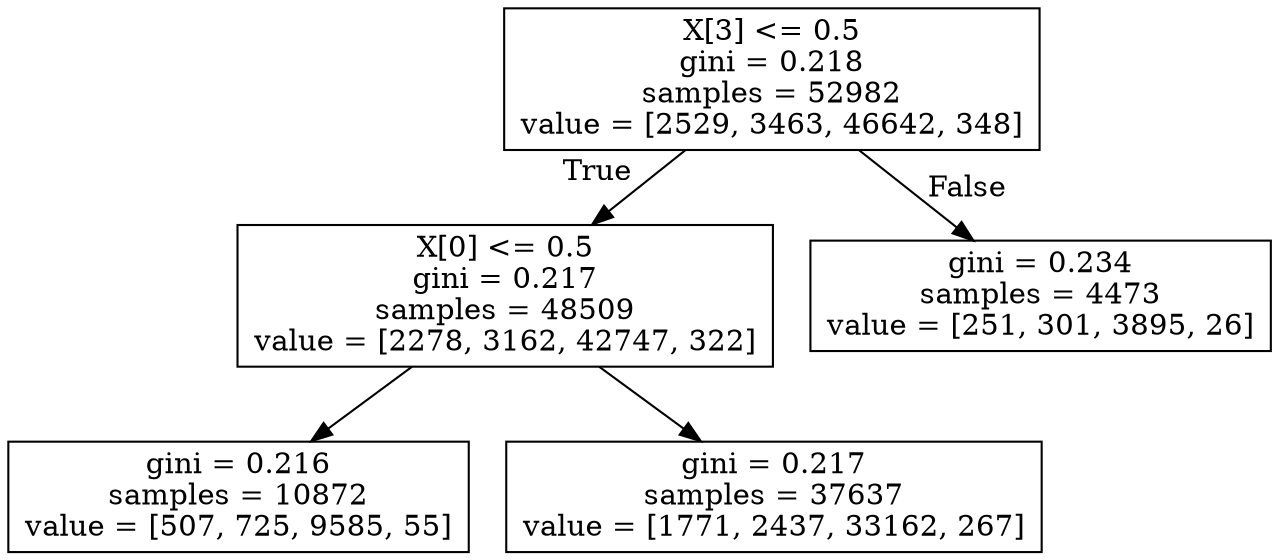 digraph Tree {
node [shape=box] ;
0 [label="X[3] <= 0.5\ngini = 0.218\nsamples = 52982\nvalue = [2529, 3463, 46642, 348]"] ;
1 [label="X[0] <= 0.5\ngini = 0.217\nsamples = 48509\nvalue = [2278, 3162, 42747, 322]"] ;
0 -> 1 [labeldistance=2.5, labelangle=45, headlabel="True"] ;
2 [label="gini = 0.216\nsamples = 10872\nvalue = [507, 725, 9585, 55]"] ;
1 -> 2 ;
3 [label="gini = 0.217\nsamples = 37637\nvalue = [1771, 2437, 33162, 267]"] ;
1 -> 3 ;
4 [label="gini = 0.234\nsamples = 4473\nvalue = [251, 301, 3895, 26]"] ;
0 -> 4 [labeldistance=2.5, labelangle=-45, headlabel="False"] ;
}